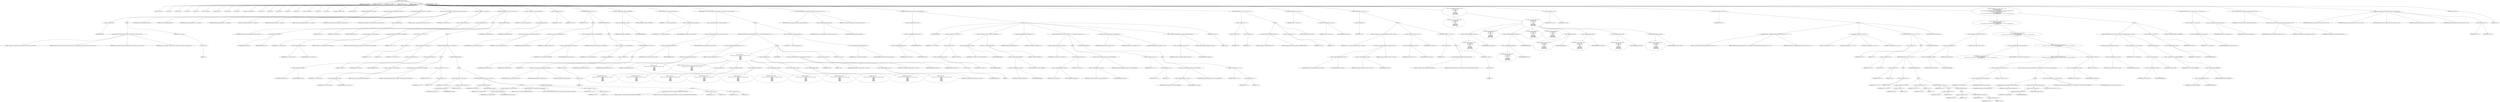 digraph hostapd_notif_assoc {  
"1000121" [label = "(METHOD,hostapd_notif_assoc)" ]
"1000122" [label = "(PARAM,hostapd_data *hapd)" ]
"1000123" [label = "(PARAM,const u8 *addr)" ]
"1000124" [label = "(PARAM,const u8 *req_ies)" ]
"1000125" [label = "(PARAM,size_t req_ies_len)" ]
"1000126" [label = "(PARAM,int reassoc)" ]
"1000127" [label = "(BLOCK,,)" ]
"1000128" [label = "(LOCAL,v10: const u8 *)" ]
"1000129" [label = "(LOCAL,v11: int)" ]
"1000130" [label = "(LOCAL,v12: size_t)" ]
"1000131" [label = "(LOCAL,v13: int)" ]
"1000132" [label = "(LOCAL,v14: int)" ]
"1000133" [label = "(LOCAL,v15: sta_info *)" ]
"1000134" [label = "(LOCAL,v16: sta_info *)" ]
"1000135" [label = "(LOCAL,v17: size_t)" ]
"1000136" [label = "(LOCAL,v18: int)" ]
"1000137" [label = "(LOCAL,v19: wpa_state_machine *)" ]
"1000138" [label = "(LOCAL,v20: int)" ]
"1000139" [label = "(LOCAL,v21: int)" ]
"1000140" [label = "(LOCAL,v22: bool)" ]
"1000141" [label = "(LOCAL,v23: int)" ]
"1000142" [label = "(LOCAL,v24: u8 *)" ]
"1000143" [label = "(LOCAL,v26: unsigned int)" ]
"1000144" [label = "(LOCAL,v27: int)" ]
"1000145" [label = "(LOCAL,v28: int)" ]
"1000146" [label = "(LOCAL,elems: ieee802_11_elems)" ]
"1000147" [label = "(LOCAL,buf: u8 [ 1064 ])" ]
"1000148" [label = "(CONTROL_STRUCTURE,if ( !addr ),if ( !addr ))" ]
"1000149" [label = "(<operator>.logicalNot,!addr)" ]
"1000150" [label = "(IDENTIFIER,addr,!addr)" ]
"1000151" [label = "(BLOCK,,)" ]
"1000152" [label = "(wpa_printf,wpa_printf(2, \"hostapd_notif_assoc: Skip event with no address\", req_ies, req_ies_len))" ]
"1000153" [label = "(LITERAL,2,wpa_printf(2, \"hostapd_notif_assoc: Skip event with no address\", req_ies, req_ies_len))" ]
"1000154" [label = "(LITERAL,\"hostapd_notif_assoc: Skip event with no address\",wpa_printf(2, \"hostapd_notif_assoc: Skip event with no address\", req_ies, req_ies_len))" ]
"1000155" [label = "(IDENTIFIER,req_ies,wpa_printf(2, \"hostapd_notif_assoc: Skip event with no address\", req_ies, req_ies_len))" ]
"1000156" [label = "(IDENTIFIER,req_ies_len,wpa_printf(2, \"hostapd_notif_assoc: Skip event with no address\", req_ies, req_ies_len))" ]
"1000157" [label = "(RETURN,return -1;,return -1;)" ]
"1000158" [label = "(<operator>.minus,-1)" ]
"1000159" [label = "(LITERAL,1,-1)" ]
"1000160" [label = "(random_add_randomness,random_add_randomness(addr, 6u))" ]
"1000161" [label = "(IDENTIFIER,addr,random_add_randomness(addr, 6u))" ]
"1000162" [label = "(LITERAL,6u,random_add_randomness(addr, 6u))" ]
"1000163" [label = "(hostapd_logger,hostapd_logger(hapd, addr, 1u, 2, \"associated\"))" ]
"1000164" [label = "(IDENTIFIER,hapd,hostapd_logger(hapd, addr, 1u, 2, \"associated\"))" ]
"1000165" [label = "(IDENTIFIER,addr,hostapd_logger(hapd, addr, 1u, 2, \"associated\"))" ]
"1000166" [label = "(LITERAL,1u,hostapd_logger(hapd, addr, 1u, 2, \"associated\"))" ]
"1000167" [label = "(LITERAL,2,hostapd_logger(hapd, addr, 1u, 2, \"associated\"))" ]
"1000168" [label = "(LITERAL,\"associated\",hostapd_logger(hapd, addr, 1u, 2, \"associated\"))" ]
"1000169" [label = "(ieee802_11_parse_elems,ieee802_11_parse_elems(req_ies, req_ies_len, &elems, 0))" ]
"1000170" [label = "(IDENTIFIER,req_ies,ieee802_11_parse_elems(req_ies, req_ies_len, &elems, 0))" ]
"1000171" [label = "(IDENTIFIER,req_ies_len,ieee802_11_parse_elems(req_ies, req_ies_len, &elems, 0))" ]
"1000172" [label = "(<operator>.addressOf,&elems)" ]
"1000173" [label = "(IDENTIFIER,elems,ieee802_11_parse_elems(req_ies, req_ies_len, &elems, 0))" ]
"1000174" [label = "(LITERAL,0,ieee802_11_parse_elems(req_ies, req_ies_len, &elems, 0))" ]
"1000175" [label = "(<operator>.assignment,v10 = elems.wps_ie - 2)" ]
"1000176" [label = "(IDENTIFIER,v10,v10 = elems.wps_ie - 2)" ]
"1000177" [label = "(<operator>.subtraction,elems.wps_ie - 2)" ]
"1000178" [label = "(<operator>.fieldAccess,elems.wps_ie)" ]
"1000179" [label = "(IDENTIFIER,elems,elems.wps_ie - 2)" ]
"1000180" [label = "(FIELD_IDENTIFIER,wps_ie,wps_ie)" ]
"1000181" [label = "(LITERAL,2,elems.wps_ie - 2)" ]
"1000182" [label = "(CONTROL_STRUCTURE,if ( elems.wps_ie ),if ( elems.wps_ie ))" ]
"1000183" [label = "(<operator>.fieldAccess,elems.wps_ie)" ]
"1000184" [label = "(IDENTIFIER,elems,if ( elems.wps_ie ))" ]
"1000185" [label = "(FIELD_IDENTIFIER,wps_ie,wps_ie)" ]
"1000186" [label = "(BLOCK,,)" ]
"1000187" [label = "(<operator>.assignment,v11 = elems.wps_ie_len)" ]
"1000188" [label = "(IDENTIFIER,v11,v11 = elems.wps_ie_len)" ]
"1000189" [label = "(<operator>.fieldAccess,elems.wps_ie_len)" ]
"1000190" [label = "(IDENTIFIER,elems,v11 = elems.wps_ie_len)" ]
"1000191" [label = "(FIELD_IDENTIFIER,wps_ie_len,wps_ie_len)" ]
"1000192" [label = "(wpa_printf,wpa_printf(2, \"STA included WPS IE in (Re)AssocReq\"))" ]
"1000193" [label = "(LITERAL,2,wpa_printf(2, \"STA included WPS IE in (Re)AssocReq\"))" ]
"1000194" [label = "(LITERAL,\"STA included WPS IE in (Re)AssocReq\",wpa_printf(2, \"STA included WPS IE in (Re)AssocReq\"))" ]
"1000195" [label = "(<operator>.assignment,v12 = v11 + 2)" ]
"1000196" [label = "(IDENTIFIER,v12,v12 = v11 + 2)" ]
"1000197" [label = "(<operator>.addition,v11 + 2)" ]
"1000198" [label = "(IDENTIFIER,v11,v11 + 2)" ]
"1000199" [label = "(LITERAL,2,v11 + 2)" ]
"1000200" [label = "(CONTROL_STRUCTURE,else,else)" ]
"1000201" [label = "(BLOCK,,)" ]
"1000202" [label = "(<operator>.assignment,v10 = elems.rsn_ie - 2)" ]
"1000203" [label = "(IDENTIFIER,v10,v10 = elems.rsn_ie - 2)" ]
"1000204" [label = "(<operator>.subtraction,elems.rsn_ie - 2)" ]
"1000205" [label = "(<operator>.fieldAccess,elems.rsn_ie)" ]
"1000206" [label = "(IDENTIFIER,elems,elems.rsn_ie - 2)" ]
"1000207" [label = "(FIELD_IDENTIFIER,rsn_ie,rsn_ie)" ]
"1000208" [label = "(LITERAL,2,elems.rsn_ie - 2)" ]
"1000209" [label = "(CONTROL_STRUCTURE,if ( elems.rsn_ie ),if ( elems.rsn_ie ))" ]
"1000210" [label = "(<operator>.fieldAccess,elems.rsn_ie)" ]
"1000211" [label = "(IDENTIFIER,elems,if ( elems.rsn_ie ))" ]
"1000212" [label = "(FIELD_IDENTIFIER,rsn_ie,rsn_ie)" ]
"1000213" [label = "(BLOCK,,)" ]
"1000214" [label = "(<operator>.assignment,v13 = elems.rsn_ie_len)" ]
"1000215" [label = "(IDENTIFIER,v13,v13 = elems.rsn_ie_len)" ]
"1000216" [label = "(<operator>.fieldAccess,elems.rsn_ie_len)" ]
"1000217" [label = "(IDENTIFIER,elems,v13 = elems.rsn_ie_len)" ]
"1000218" [label = "(FIELD_IDENTIFIER,rsn_ie_len,rsn_ie_len)" ]
"1000219" [label = "(wpa_printf,wpa_printf(2, \"STA included RSN IE in (Re)AssocReq\"))" ]
"1000220" [label = "(LITERAL,2,wpa_printf(2, \"STA included RSN IE in (Re)AssocReq\"))" ]
"1000221" [label = "(LITERAL,\"STA included RSN IE in (Re)AssocReq\",wpa_printf(2, \"STA included RSN IE in (Re)AssocReq\"))" ]
"1000222" [label = "(<operator>.assignment,v12 = v13 + 2)" ]
"1000223" [label = "(IDENTIFIER,v12,v12 = v13 + 2)" ]
"1000224" [label = "(<operator>.addition,v13 + 2)" ]
"1000225" [label = "(IDENTIFIER,v13,v13 + 2)" ]
"1000226" [label = "(LITERAL,2,v13 + 2)" ]
"1000227" [label = "(CONTROL_STRUCTURE,else,else)" ]
"1000228" [label = "(BLOCK,,)" ]
"1000229" [label = "(<operator>.assignment,v10 = elems.wpa_ie - 2)" ]
"1000230" [label = "(IDENTIFIER,v10,v10 = elems.wpa_ie - 2)" ]
"1000231" [label = "(<operator>.subtraction,elems.wpa_ie - 2)" ]
"1000232" [label = "(<operator>.fieldAccess,elems.wpa_ie)" ]
"1000233" [label = "(IDENTIFIER,elems,elems.wpa_ie - 2)" ]
"1000234" [label = "(FIELD_IDENTIFIER,wpa_ie,wpa_ie)" ]
"1000235" [label = "(LITERAL,2,elems.wpa_ie - 2)" ]
"1000236" [label = "(CONTROL_STRUCTURE,if ( elems.wpa_ie ),if ( elems.wpa_ie ))" ]
"1000237" [label = "(<operator>.fieldAccess,elems.wpa_ie)" ]
"1000238" [label = "(IDENTIFIER,elems,if ( elems.wpa_ie ))" ]
"1000239" [label = "(FIELD_IDENTIFIER,wpa_ie,wpa_ie)" ]
"1000240" [label = "(BLOCK,,)" ]
"1000241" [label = "(<operator>.assignment,v14 = elems.wpa_ie_len)" ]
"1000242" [label = "(IDENTIFIER,v14,v14 = elems.wpa_ie_len)" ]
"1000243" [label = "(<operator>.fieldAccess,elems.wpa_ie_len)" ]
"1000244" [label = "(IDENTIFIER,elems,v14 = elems.wpa_ie_len)" ]
"1000245" [label = "(FIELD_IDENTIFIER,wpa_ie_len,wpa_ie_len)" ]
"1000246" [label = "(wpa_printf,wpa_printf(2, \"STA included WPA IE in (Re)AssocReq\"))" ]
"1000247" [label = "(LITERAL,2,wpa_printf(2, \"STA included WPA IE in (Re)AssocReq\"))" ]
"1000248" [label = "(LITERAL,\"STA included WPA IE in (Re)AssocReq\",wpa_printf(2, \"STA included WPA IE in (Re)AssocReq\"))" ]
"1000249" [label = "(<operator>.assignment,v12 = v14 + 2)" ]
"1000250" [label = "(IDENTIFIER,v12,v12 = v14 + 2)" ]
"1000251" [label = "(<operator>.addition,v14 + 2)" ]
"1000252" [label = "(IDENTIFIER,v14,v14 + 2)" ]
"1000253" [label = "(LITERAL,2,v14 + 2)" ]
"1000254" [label = "(CONTROL_STRUCTURE,else,else)" ]
"1000255" [label = "(BLOCK,,)" ]
"1000256" [label = "(wpa_printf,wpa_printf(2, \"STA did not include WPS/RSN/WPA IE in (Re)AssocReq\"))" ]
"1000257" [label = "(LITERAL,2,wpa_printf(2, \"STA did not include WPS/RSN/WPA IE in (Re)AssocReq\"))" ]
"1000258" [label = "(LITERAL,\"STA did not include WPS/RSN/WPA IE in (Re)AssocReq\",wpa_printf(2, \"STA did not include WPS/RSN/WPA IE in (Re)AssocReq\"))" ]
"1000259" [label = "(<operator>.assignment,v12 = 0)" ]
"1000260" [label = "(IDENTIFIER,v12,v12 = 0)" ]
"1000261" [label = "(LITERAL,0,v12 = 0)" ]
"1000262" [label = "(<operator>.assignment,v10 = 0)" ]
"1000263" [label = "(IDENTIFIER,v10,v10 = 0)" ]
"1000264" [label = "(LITERAL,0,v10 = 0)" ]
"1000265" [label = "(<operator>.assignment,v15 = ap_get_sta(hapd, addr))" ]
"1000266" [label = "(IDENTIFIER,v15,v15 = ap_get_sta(hapd, addr))" ]
"1000267" [label = "(ap_get_sta,ap_get_sta(hapd, addr))" ]
"1000268" [label = "(IDENTIFIER,hapd,ap_get_sta(hapd, addr))" ]
"1000269" [label = "(IDENTIFIER,addr,ap_get_sta(hapd, addr))" ]
"1000270" [label = "(<operator>.assignment,v16 = v15)" ]
"1000271" [label = "(IDENTIFIER,v16,v16 = v15)" ]
"1000272" [label = "(IDENTIFIER,v15,v16 = v15)" ]
"1000273" [label = "(CONTROL_STRUCTURE,if ( v15 ),if ( v15 ))" ]
"1000274" [label = "(IDENTIFIER,v15,if ( v15 ))" ]
"1000275" [label = "(BLOCK,,)" ]
"1000276" [label = "(ap_sta_no_session_timeout,ap_sta_no_session_timeout(hapd, v15))" ]
"1000277" [label = "(IDENTIFIER,hapd,ap_sta_no_session_timeout(hapd, v15))" ]
"1000278" [label = "(IDENTIFIER,v15,ap_sta_no_session_timeout(hapd, v15))" ]
"1000279" [label = "(accounting_sta_stop,accounting_sta_stop(hapd, v16))" ]
"1000280" [label = "(IDENTIFIER,hapd,accounting_sta_stop(hapd, v16))" ]
"1000281" [label = "(IDENTIFIER,v16,accounting_sta_stop(hapd, v16))" ]
"1000282" [label = "(<operator>.assignment,v16->timeout_next = STA_NULLFUNC)" ]
"1000283" [label = "(<operator>.indirectFieldAccess,v16->timeout_next)" ]
"1000284" [label = "(IDENTIFIER,v16,v16->timeout_next = STA_NULLFUNC)" ]
"1000285" [label = "(FIELD_IDENTIFIER,timeout_next,timeout_next)" ]
"1000286" [label = "(IDENTIFIER,STA_NULLFUNC,v16->timeout_next = STA_NULLFUNC)" ]
"1000287" [label = "(CONTROL_STRUCTURE,else,else)" ]
"1000288" [label = "(BLOCK,,)" ]
"1000289" [label = "(<operator>.assignment,v16 = ap_sta_add(hapd, addr))" ]
"1000290" [label = "(IDENTIFIER,v16,v16 = ap_sta_add(hapd, addr))" ]
"1000291" [label = "(ap_sta_add,ap_sta_add(hapd, addr))" ]
"1000292" [label = "(IDENTIFIER,hapd,ap_sta_add(hapd, addr))" ]
"1000293" [label = "(IDENTIFIER,addr,ap_sta_add(hapd, addr))" ]
"1000294" [label = "(CONTROL_STRUCTURE,if ( !v16 ),if ( !v16 ))" ]
"1000295" [label = "(<operator>.logicalNot,!v16)" ]
"1000296" [label = "(IDENTIFIER,v16,!v16)" ]
"1000297" [label = "(BLOCK,,)" ]
"1000298" [label = "(hostapd_drv_sta_disassoc,hostapd_drv_sta_disassoc(hapd, addr, 5))" ]
"1000299" [label = "(IDENTIFIER,hapd,hostapd_drv_sta_disassoc(hapd, addr, 5))" ]
"1000300" [label = "(IDENTIFIER,addr,hostapd_drv_sta_disassoc(hapd, addr, 5))" ]
"1000301" [label = "(LITERAL,5,hostapd_drv_sta_disassoc(hapd, addr, 5))" ]
"1000302" [label = "(RETURN,return -1;,return -1;)" ]
"1000303" [label = "(<operator>.minus,-1)" ]
"1000304" [label = "(LITERAL,1,-1)" ]
"1000305" [label = "(<operators>.assignmentAnd,v16->flags &= 0xFFFECFFF)" ]
"1000306" [label = "(<operator>.indirectFieldAccess,v16->flags)" ]
"1000307" [label = "(IDENTIFIER,v16,v16->flags &= 0xFFFECFFF)" ]
"1000308" [label = "(FIELD_IDENTIFIER,flags,flags)" ]
"1000309" [label = "(LITERAL,0xFFFECFFF,v16->flags &= 0xFFFECFFF)" ]
"1000310" [label = "(<operator>.assignment,v17 = elems.supp_op_classes_len)" ]
"1000311" [label = "(IDENTIFIER,v17,v17 = elems.supp_op_classes_len)" ]
"1000312" [label = "(<operator>.fieldAccess,elems.supp_op_classes_len)" ]
"1000313" [label = "(IDENTIFIER,elems,v17 = elems.supp_op_classes_len)" ]
"1000314" [label = "(FIELD_IDENTIFIER,supp_op_classes_len,supp_op_classes_len)" ]
"1000315" [label = "(CONTROL_STRUCTURE,if ( !hapd->iface->drv_max_acl_mac_addrs ),if ( !hapd->iface->drv_max_acl_mac_addrs ))" ]
"1000316" [label = "(<operator>.logicalNot,!hapd->iface->drv_max_acl_mac_addrs)" ]
"1000317" [label = "(<operator>.indirectFieldAccess,hapd->iface->drv_max_acl_mac_addrs)" ]
"1000318" [label = "(<operator>.indirectFieldAccess,hapd->iface)" ]
"1000319" [label = "(IDENTIFIER,hapd,!hapd->iface->drv_max_acl_mac_addrs)" ]
"1000320" [label = "(FIELD_IDENTIFIER,iface,iface)" ]
"1000321" [label = "(FIELD_IDENTIFIER,drv_max_acl_mac_addrs,drv_max_acl_mac_addrs)" ]
"1000322" [label = "(BLOCK,,)" ]
"1000323" [label = "(CONTROL_STRUCTURE,if ( hostapd_check_acl(hapd, addr, 0) != 1 ),if ( hostapd_check_acl(hapd, addr, 0) != 1 ))" ]
"1000324" [label = "(<operator>.notEquals,hostapd_check_acl(hapd, addr, 0) != 1)" ]
"1000325" [label = "(hostapd_check_acl,hostapd_check_acl(hapd, addr, 0))" ]
"1000326" [label = "(IDENTIFIER,hapd,hostapd_check_acl(hapd, addr, 0))" ]
"1000327" [label = "(IDENTIFIER,addr,hostapd_check_acl(hapd, addr, 0))" ]
"1000328" [label = "(LITERAL,0,hostapd_check_acl(hapd, addr, 0))" ]
"1000329" [label = "(LITERAL,1,hostapd_check_acl(hapd, addr, 0) != 1)" ]
"1000330" [label = "(BLOCK,,)" ]
"1000331" [label = "(wpa_printf,wpa_printf(\n        3,\n        \"STA %02x:%02x:%02x:%02x:%02x:%02x not allowed to connect\",\n        *addr,\n        addr[1],\n        addr[2],\n        addr[3],\n        addr[4],\n        addr[5]))" ]
"1000332" [label = "(LITERAL,3,wpa_printf(\n        3,\n        \"STA %02x:%02x:%02x:%02x:%02x:%02x not allowed to connect\",\n        *addr,\n        addr[1],\n        addr[2],\n        addr[3],\n        addr[4],\n        addr[5]))" ]
"1000333" [label = "(LITERAL,\"STA %02x:%02x:%02x:%02x:%02x:%02x not allowed to connect\",wpa_printf(\n        3,\n        \"STA %02x:%02x:%02x:%02x:%02x:%02x not allowed to connect\",\n        *addr,\n        addr[1],\n        addr[2],\n        addr[3],\n        addr[4],\n        addr[5]))" ]
"1000334" [label = "(<operator>.indirection,*addr)" ]
"1000335" [label = "(IDENTIFIER,addr,wpa_printf(\n        3,\n        \"STA %02x:%02x:%02x:%02x:%02x:%02x not allowed to connect\",\n        *addr,\n        addr[1],\n        addr[2],\n        addr[3],\n        addr[4],\n        addr[5]))" ]
"1000336" [label = "(<operator>.indirectIndexAccess,addr[1])" ]
"1000337" [label = "(IDENTIFIER,addr,wpa_printf(\n        3,\n        \"STA %02x:%02x:%02x:%02x:%02x:%02x not allowed to connect\",\n        *addr,\n        addr[1],\n        addr[2],\n        addr[3],\n        addr[4],\n        addr[5]))" ]
"1000338" [label = "(LITERAL,1,wpa_printf(\n        3,\n        \"STA %02x:%02x:%02x:%02x:%02x:%02x not allowed to connect\",\n        *addr,\n        addr[1],\n        addr[2],\n        addr[3],\n        addr[4],\n        addr[5]))" ]
"1000339" [label = "(<operator>.indirectIndexAccess,addr[2])" ]
"1000340" [label = "(IDENTIFIER,addr,wpa_printf(\n        3,\n        \"STA %02x:%02x:%02x:%02x:%02x:%02x not allowed to connect\",\n        *addr,\n        addr[1],\n        addr[2],\n        addr[3],\n        addr[4],\n        addr[5]))" ]
"1000341" [label = "(LITERAL,2,wpa_printf(\n        3,\n        \"STA %02x:%02x:%02x:%02x:%02x:%02x not allowed to connect\",\n        *addr,\n        addr[1],\n        addr[2],\n        addr[3],\n        addr[4],\n        addr[5]))" ]
"1000342" [label = "(<operator>.indirectIndexAccess,addr[3])" ]
"1000343" [label = "(IDENTIFIER,addr,wpa_printf(\n        3,\n        \"STA %02x:%02x:%02x:%02x:%02x:%02x not allowed to connect\",\n        *addr,\n        addr[1],\n        addr[2],\n        addr[3],\n        addr[4],\n        addr[5]))" ]
"1000344" [label = "(LITERAL,3,wpa_printf(\n        3,\n        \"STA %02x:%02x:%02x:%02x:%02x:%02x not allowed to connect\",\n        *addr,\n        addr[1],\n        addr[2],\n        addr[3],\n        addr[4],\n        addr[5]))" ]
"1000345" [label = "(<operator>.indirectIndexAccess,addr[4])" ]
"1000346" [label = "(IDENTIFIER,addr,wpa_printf(\n        3,\n        \"STA %02x:%02x:%02x:%02x:%02x:%02x not allowed to connect\",\n        *addr,\n        addr[1],\n        addr[2],\n        addr[3],\n        addr[4],\n        addr[5]))" ]
"1000347" [label = "(LITERAL,4,wpa_printf(\n        3,\n        \"STA %02x:%02x:%02x:%02x:%02x:%02x not allowed to connect\",\n        *addr,\n        addr[1],\n        addr[2],\n        addr[3],\n        addr[4],\n        addr[5]))" ]
"1000348" [label = "(<operator>.indirectIndexAccess,addr[5])" ]
"1000349" [label = "(IDENTIFIER,addr,wpa_printf(\n        3,\n        \"STA %02x:%02x:%02x:%02x:%02x:%02x not allowed to connect\",\n        *addr,\n        addr[1],\n        addr[2],\n        addr[3],\n        addr[4],\n        addr[5]))" ]
"1000350" [label = "(LITERAL,5,wpa_printf(\n        3,\n        \"STA %02x:%02x:%02x:%02x:%02x:%02x not allowed to connect\",\n        *addr,\n        addr[1],\n        addr[2],\n        addr[3],\n        addr[4],\n        addr[5]))" ]
"1000351" [label = "(<operator>.assignment,v18 = 1)" ]
"1000352" [label = "(IDENTIFIER,v18,v18 = 1)" ]
"1000353" [label = "(LITERAL,1,v18 = 1)" ]
"1000354" [label = "(JUMP_TARGET,fail)" ]
"1000355" [label = "(hostapd_drv_sta_disassoc,hostapd_drv_sta_disassoc(hapd, v16->addr, v18))" ]
"1000356" [label = "(IDENTIFIER,hapd,hostapd_drv_sta_disassoc(hapd, v16->addr, v18))" ]
"1000357" [label = "(<operator>.indirectFieldAccess,v16->addr)" ]
"1000358" [label = "(IDENTIFIER,v16,hostapd_drv_sta_disassoc(hapd, v16->addr, v18))" ]
"1000359" [label = "(FIELD_IDENTIFIER,addr,addr)" ]
"1000360" [label = "(IDENTIFIER,v18,hostapd_drv_sta_disassoc(hapd, v16->addr, v18))" ]
"1000361" [label = "(ap_free_sta,ap_free_sta(hapd, v16))" ]
"1000362" [label = "(IDENTIFIER,hapd,ap_free_sta(hapd, v16))" ]
"1000363" [label = "(IDENTIFIER,v16,ap_free_sta(hapd, v16))" ]
"1000364" [label = "(RETURN,return -1;,return -1;)" ]
"1000365" [label = "(<operator>.minus,-1)" ]
"1000366" [label = "(LITERAL,1,-1)" ]
"1000367" [label = "(<operator>.assignment,v17 = elems.supp_op_classes_len)" ]
"1000368" [label = "(IDENTIFIER,v17,v17 = elems.supp_op_classes_len)" ]
"1000369" [label = "(<operator>.fieldAccess,elems.supp_op_classes_len)" ]
"1000370" [label = "(IDENTIFIER,elems,v17 = elems.supp_op_classes_len)" ]
"1000371" [label = "(FIELD_IDENTIFIER,supp_op_classes_len,supp_op_classes_len)" ]
"1000372" [label = "(ap_copy_sta_supp_op_classes,ap_copy_sta_supp_op_classes(v16, elems.supp_op_classes, v17))" ]
"1000373" [label = "(IDENTIFIER,v16,ap_copy_sta_supp_op_classes(v16, elems.supp_op_classes, v17))" ]
"1000374" [label = "(<operator>.fieldAccess,elems.supp_op_classes)" ]
"1000375" [label = "(IDENTIFIER,elems,ap_copy_sta_supp_op_classes(v16, elems.supp_op_classes, v17))" ]
"1000376" [label = "(FIELD_IDENTIFIER,supp_op_classes,supp_op_classes)" ]
"1000377" [label = "(IDENTIFIER,v17,ap_copy_sta_supp_op_classes(v16, elems.supp_op_classes, v17))" ]
"1000378" [label = "(CONTROL_STRUCTURE,if ( !hapd->conf->wpa ),if ( !hapd->conf->wpa ))" ]
"1000379" [label = "(<operator>.logicalNot,!hapd->conf->wpa)" ]
"1000380" [label = "(<operator>.indirectFieldAccess,hapd->conf->wpa)" ]
"1000381" [label = "(<operator>.indirectFieldAccess,hapd->conf)" ]
"1000382" [label = "(IDENTIFIER,hapd,!hapd->conf->wpa)" ]
"1000383" [label = "(FIELD_IDENTIFIER,conf,conf)" ]
"1000384" [label = "(FIELD_IDENTIFIER,wpa,wpa)" ]
"1000385" [label = "(BLOCK,,)" ]
"1000386" [label = "(JUMP_TARGET,LABEL_45)" ]
"1000387" [label = "(<operator>.assignment,v27 = v16->flags & 2)" ]
"1000388" [label = "(IDENTIFIER,v27,v27 = v16->flags & 2)" ]
"1000389" [label = "(<operator>.and,v16->flags & 2)" ]
"1000390" [label = "(<operator>.indirectFieldAccess,v16->flags)" ]
"1000391" [label = "(IDENTIFIER,v16,v16->flags & 2)" ]
"1000392" [label = "(FIELD_IDENTIFIER,flags,flags)" ]
"1000393" [label = "(LITERAL,2,v16->flags & 2)" ]
"1000394" [label = "(<operator>.assignment,v16->flags = v16->flags & 0xFFF7FFFF | 3)" ]
"1000395" [label = "(<operator>.indirectFieldAccess,v16->flags)" ]
"1000396" [label = "(IDENTIFIER,v16,v16->flags = v16->flags & 0xFFF7FFFF | 3)" ]
"1000397" [label = "(FIELD_IDENTIFIER,flags,flags)" ]
"1000398" [label = "(<operator>.or,v16->flags & 0xFFF7FFFF | 3)" ]
"1000399" [label = "(<operator>.and,v16->flags & 0xFFF7FFFF)" ]
"1000400" [label = "(<operator>.indirectFieldAccess,v16->flags)" ]
"1000401" [label = "(IDENTIFIER,v16,v16->flags & 0xFFF7FFFF)" ]
"1000402" [label = "(FIELD_IDENTIFIER,flags,flags)" ]
"1000403" [label = "(LITERAL,0xFFF7FFFF,v16->flags & 0xFFF7FFFF)" ]
"1000404" [label = "(LITERAL,3,v16->flags & 0xFFF7FFFF | 3)" ]
"1000405" [label = "(hostapd_set_sta_flags,hostapd_set_sta_flags(hapd, v16))" ]
"1000406" [label = "(IDENTIFIER,hapd,hostapd_set_sta_flags(hapd, v16))" ]
"1000407" [label = "(IDENTIFIER,v16,hostapd_set_sta_flags(hapd, v16))" ]
"1000408" [label = "(CONTROL_STRUCTURE,if ( reassoc && v16->auth_alg == 2 ),if ( reassoc && v16->auth_alg == 2 ))" ]
"1000409" [label = "(<operator>.logicalAnd,reassoc && v16->auth_alg == 2)" ]
"1000410" [label = "(IDENTIFIER,reassoc,reassoc && v16->auth_alg == 2)" ]
"1000411" [label = "(<operator>.equals,v16->auth_alg == 2)" ]
"1000412" [label = "(<operator>.indirectFieldAccess,v16->auth_alg)" ]
"1000413" [label = "(IDENTIFIER,v16,v16->auth_alg == 2)" ]
"1000414" [label = "(FIELD_IDENTIFIER,auth_alg,auth_alg)" ]
"1000415" [label = "(LITERAL,2,v16->auth_alg == 2)" ]
"1000416" [label = "(BLOCK,,)" ]
"1000417" [label = "(wpa_auth_sm_event,wpa_auth_sm_event(v16->wpa_sm, WPA_ASSOC_FT))" ]
"1000418" [label = "(<operator>.indirectFieldAccess,v16->wpa_sm)" ]
"1000419" [label = "(IDENTIFIER,v16,wpa_auth_sm_event(v16->wpa_sm, WPA_ASSOC_FT))" ]
"1000420" [label = "(FIELD_IDENTIFIER,wpa_sm,wpa_sm)" ]
"1000421" [label = "(IDENTIFIER,WPA_ASSOC_FT,wpa_auth_sm_event(v16->wpa_sm, WPA_ASSOC_FT))" ]
"1000422" [label = "(<operator>.assignment,v28 = v27 != 0)" ]
"1000423" [label = "(IDENTIFIER,v28,v28 = v27 != 0)" ]
"1000424" [label = "(<operator>.notEquals,v27 != 0)" ]
"1000425" [label = "(IDENTIFIER,v27,v27 != 0)" ]
"1000426" [label = "(LITERAL,0,v27 != 0)" ]
"1000427" [label = "(CONTROL_STRUCTURE,else,else)" ]
"1000428" [label = "(BLOCK,,)" ]
"1000429" [label = "(wpa_auth_sm_event,wpa_auth_sm_event(v16->wpa_sm, WPA_ASSOC))" ]
"1000430" [label = "(<operator>.indirectFieldAccess,v16->wpa_sm)" ]
"1000431" [label = "(IDENTIFIER,v16,wpa_auth_sm_event(v16->wpa_sm, WPA_ASSOC))" ]
"1000432" [label = "(FIELD_IDENTIFIER,wpa_sm,wpa_sm)" ]
"1000433" [label = "(IDENTIFIER,WPA_ASSOC,wpa_auth_sm_event(v16->wpa_sm, WPA_ASSOC))" ]
"1000434" [label = "(<operator>.assignment,v28 = v27 != 0)" ]
"1000435" [label = "(IDENTIFIER,v28,v28 = v27 != 0)" ]
"1000436" [label = "(<operator>.notEquals,v27 != 0)" ]
"1000437" [label = "(IDENTIFIER,v27,v27 != 0)" ]
"1000438" [label = "(LITERAL,0,v27 != 0)" ]
"1000439" [label = "(hostapd_new_assoc_sta,hostapd_new_assoc_sta(hapd, v16, v28))" ]
"1000440" [label = "(IDENTIFIER,hapd,hostapd_new_assoc_sta(hapd, v16, v28))" ]
"1000441" [label = "(IDENTIFIER,v16,hostapd_new_assoc_sta(hapd, v16, v28))" ]
"1000442" [label = "(IDENTIFIER,v28,hostapd_new_assoc_sta(hapd, v16, v28))" ]
"1000443" [label = "(ieee802_1x_notify_port_enabled,ieee802_1x_notify_port_enabled(v16->eapol_sm, 1))" ]
"1000444" [label = "(<operator>.indirectFieldAccess,v16->eapol_sm)" ]
"1000445" [label = "(IDENTIFIER,v16,ieee802_1x_notify_port_enabled(v16->eapol_sm, 1))" ]
"1000446" [label = "(FIELD_IDENTIFIER,eapol_sm,eapol_sm)" ]
"1000447" [label = "(LITERAL,1,ieee802_1x_notify_port_enabled(v16->eapol_sm, 1))" ]
"1000448" [label = "(RETURN,return 0;,return 0;)" ]
"1000449" [label = "(LITERAL,0,return 0;)" ]
"1000450" [label = "(CONTROL_STRUCTURE,if ( !v10 || !v12 ),if ( !v10 || !v12 ))" ]
"1000451" [label = "(<operator>.logicalOr,!v10 || !v12)" ]
"1000452" [label = "(<operator>.logicalNot,!v10)" ]
"1000453" [label = "(IDENTIFIER,v10,!v10)" ]
"1000454" [label = "(<operator>.logicalNot,!v12)" ]
"1000455" [label = "(IDENTIFIER,v12,!v12)" ]
"1000456" [label = "(BLOCK,,)" ]
"1000457" [label = "(wpa_printf,wpa_printf(2, \"No WPA/RSN IE from STA\"))" ]
"1000458" [label = "(LITERAL,2,wpa_printf(2, \"No WPA/RSN IE from STA\"))" ]
"1000459" [label = "(LITERAL,\"No WPA/RSN IE from STA\",wpa_printf(2, \"No WPA/RSN IE from STA\"))" ]
"1000460" [label = "(<operator>.assignment,v18 = 13)" ]
"1000461" [label = "(IDENTIFIER,v18,v18 = 13)" ]
"1000462" [label = "(LITERAL,13,v18 = 13)" ]
"1000463" [label = "(CONTROL_STRUCTURE,goto fail;,goto fail;)" ]
"1000464" [label = "(<operator>.assignment,v19 = v16->wpa_sm)" ]
"1000465" [label = "(IDENTIFIER,v19,v19 = v16->wpa_sm)" ]
"1000466" [label = "(<operator>.indirectFieldAccess,v16->wpa_sm)" ]
"1000467" [label = "(IDENTIFIER,v16,v19 = v16->wpa_sm)" ]
"1000468" [label = "(FIELD_IDENTIFIER,wpa_sm,wpa_sm)" ]
"1000469" [label = "(CONTROL_STRUCTURE,if ( !v19 ),if ( !v19 ))" ]
"1000470" [label = "(<operator>.logicalNot,!v19)" ]
"1000471" [label = "(IDENTIFIER,v19,!v19)" ]
"1000472" [label = "(BLOCK,,)" ]
"1000473" [label = "(<operator>.assignment,v19 = wpa_auth_sta_init(hapd->wpa_auth, v16->addr, 0))" ]
"1000474" [label = "(IDENTIFIER,v19,v19 = wpa_auth_sta_init(hapd->wpa_auth, v16->addr, 0))" ]
"1000475" [label = "(wpa_auth_sta_init,wpa_auth_sta_init(hapd->wpa_auth, v16->addr, 0))" ]
"1000476" [label = "(<operator>.indirectFieldAccess,hapd->wpa_auth)" ]
"1000477" [label = "(IDENTIFIER,hapd,wpa_auth_sta_init(hapd->wpa_auth, v16->addr, 0))" ]
"1000478" [label = "(FIELD_IDENTIFIER,wpa_auth,wpa_auth)" ]
"1000479" [label = "(<operator>.indirectFieldAccess,v16->addr)" ]
"1000480" [label = "(IDENTIFIER,v16,wpa_auth_sta_init(hapd->wpa_auth, v16->addr, 0))" ]
"1000481" [label = "(FIELD_IDENTIFIER,addr,addr)" ]
"1000482" [label = "(LITERAL,0,wpa_auth_sta_init(hapd->wpa_auth, v16->addr, 0))" ]
"1000483" [label = "(<operator>.assignment,v16->wpa_sm = v19)" ]
"1000484" [label = "(<operator>.indirectFieldAccess,v16->wpa_sm)" ]
"1000485" [label = "(IDENTIFIER,v16,v16->wpa_sm = v19)" ]
"1000486" [label = "(FIELD_IDENTIFIER,wpa_sm,wpa_sm)" ]
"1000487" [label = "(IDENTIFIER,v19,v16->wpa_sm = v19)" ]
"1000488" [label = "(CONTROL_STRUCTURE,if ( !v19 ),if ( !v19 ))" ]
"1000489" [label = "(<operator>.logicalNot,!v19)" ]
"1000490" [label = "(IDENTIFIER,v19,!v19)" ]
"1000491" [label = "(BLOCK,,)" ]
"1000492" [label = "(wpa_printf,wpa_printf(5, \"Failed to initialize WPA state machine\"))" ]
"1000493" [label = "(LITERAL,5,wpa_printf(5, \"Failed to initialize WPA state machine\"))" ]
"1000494" [label = "(LITERAL,\"Failed to initialize WPA state machine\",wpa_printf(5, \"Failed to initialize WPA state machine\"))" ]
"1000495" [label = "(RETURN,return -1;,return -1;)" ]
"1000496" [label = "(<operator>.minus,-1)" ]
"1000497" [label = "(LITERAL,1,-1)" ]
"1000498" [label = "(<operator>.assignment,v20 = wpa_validate_wpa_ie(\n          hapd->wpa_auth,\n          v19,\n          hapd->iface->freq,\n          v10,\n          v12,\n          elems.mdie,\n          elems.mdie_len,\n          elems.owe_dh,\n          elems.owe_dh_len))" ]
"1000499" [label = "(IDENTIFIER,v20,v20 = wpa_validate_wpa_ie(\n          hapd->wpa_auth,\n          v19,\n          hapd->iface->freq,\n          v10,\n          v12,\n          elems.mdie,\n          elems.mdie_len,\n          elems.owe_dh,\n          elems.owe_dh_len))" ]
"1000500" [label = "(wpa_validate_wpa_ie,wpa_validate_wpa_ie(\n          hapd->wpa_auth,\n          v19,\n          hapd->iface->freq,\n          v10,\n          v12,\n          elems.mdie,\n          elems.mdie_len,\n          elems.owe_dh,\n          elems.owe_dh_len))" ]
"1000501" [label = "(<operator>.indirectFieldAccess,hapd->wpa_auth)" ]
"1000502" [label = "(IDENTIFIER,hapd,wpa_validate_wpa_ie(\n          hapd->wpa_auth,\n          v19,\n          hapd->iface->freq,\n          v10,\n          v12,\n          elems.mdie,\n          elems.mdie_len,\n          elems.owe_dh,\n          elems.owe_dh_len))" ]
"1000503" [label = "(FIELD_IDENTIFIER,wpa_auth,wpa_auth)" ]
"1000504" [label = "(IDENTIFIER,v19,wpa_validate_wpa_ie(\n          hapd->wpa_auth,\n          v19,\n          hapd->iface->freq,\n          v10,\n          v12,\n          elems.mdie,\n          elems.mdie_len,\n          elems.owe_dh,\n          elems.owe_dh_len))" ]
"1000505" [label = "(<operator>.indirectFieldAccess,hapd->iface->freq)" ]
"1000506" [label = "(<operator>.indirectFieldAccess,hapd->iface)" ]
"1000507" [label = "(IDENTIFIER,hapd,wpa_validate_wpa_ie(\n          hapd->wpa_auth,\n          v19,\n          hapd->iface->freq,\n          v10,\n          v12,\n          elems.mdie,\n          elems.mdie_len,\n          elems.owe_dh,\n          elems.owe_dh_len))" ]
"1000508" [label = "(FIELD_IDENTIFIER,iface,iface)" ]
"1000509" [label = "(FIELD_IDENTIFIER,freq,freq)" ]
"1000510" [label = "(IDENTIFIER,v10,wpa_validate_wpa_ie(\n          hapd->wpa_auth,\n          v19,\n          hapd->iface->freq,\n          v10,\n          v12,\n          elems.mdie,\n          elems.mdie_len,\n          elems.owe_dh,\n          elems.owe_dh_len))" ]
"1000511" [label = "(IDENTIFIER,v12,wpa_validate_wpa_ie(\n          hapd->wpa_auth,\n          v19,\n          hapd->iface->freq,\n          v10,\n          v12,\n          elems.mdie,\n          elems.mdie_len,\n          elems.owe_dh,\n          elems.owe_dh_len))" ]
"1000512" [label = "(<operator>.fieldAccess,elems.mdie)" ]
"1000513" [label = "(IDENTIFIER,elems,wpa_validate_wpa_ie(\n          hapd->wpa_auth,\n          v19,\n          hapd->iface->freq,\n          v10,\n          v12,\n          elems.mdie,\n          elems.mdie_len,\n          elems.owe_dh,\n          elems.owe_dh_len))" ]
"1000514" [label = "(FIELD_IDENTIFIER,mdie,mdie)" ]
"1000515" [label = "(<operator>.fieldAccess,elems.mdie_len)" ]
"1000516" [label = "(IDENTIFIER,elems,wpa_validate_wpa_ie(\n          hapd->wpa_auth,\n          v19,\n          hapd->iface->freq,\n          v10,\n          v12,\n          elems.mdie,\n          elems.mdie_len,\n          elems.owe_dh,\n          elems.owe_dh_len))" ]
"1000517" [label = "(FIELD_IDENTIFIER,mdie_len,mdie_len)" ]
"1000518" [label = "(<operator>.fieldAccess,elems.owe_dh)" ]
"1000519" [label = "(IDENTIFIER,elems,wpa_validate_wpa_ie(\n          hapd->wpa_auth,\n          v19,\n          hapd->iface->freq,\n          v10,\n          v12,\n          elems.mdie,\n          elems.mdie_len,\n          elems.owe_dh,\n          elems.owe_dh_len))" ]
"1000520" [label = "(FIELD_IDENTIFIER,owe_dh,owe_dh)" ]
"1000521" [label = "(<operator>.fieldAccess,elems.owe_dh_len)" ]
"1000522" [label = "(IDENTIFIER,elems,wpa_validate_wpa_ie(\n          hapd->wpa_auth,\n          v19,\n          hapd->iface->freq,\n          v10,\n          v12,\n          elems.mdie,\n          elems.mdie_len,\n          elems.owe_dh,\n          elems.owe_dh_len))" ]
"1000523" [label = "(FIELD_IDENTIFIER,owe_dh_len,owe_dh_len)" ]
"1000524" [label = "(<operator>.assignment,v21 = v20)" ]
"1000525" [label = "(IDENTIFIER,v21,v21 = v20)" ]
"1000526" [label = "(IDENTIFIER,v20,v21 = v20)" ]
"1000527" [label = "(CONTROL_STRUCTURE,if ( v20 ),if ( v20 ))" ]
"1000528" [label = "(IDENTIFIER,v20,if ( v20 ))" ]
"1000529" [label = "(BLOCK,,)" ]
"1000530" [label = "(wpa_printf,wpa_printf(2, \"WPA/RSN information element rejected? (res %u)\", v20))" ]
"1000531" [label = "(LITERAL,2,wpa_printf(2, \"WPA/RSN information element rejected? (res %u)\", v20))" ]
"1000532" [label = "(LITERAL,\"WPA/RSN information element rejected? (res %u)\",wpa_printf(2, \"WPA/RSN information element rejected? (res %u)\", v20))" ]
"1000533" [label = "(IDENTIFIER,v20,wpa_printf(2, \"WPA/RSN information element rejected? (res %u)\", v20))" ]
"1000534" [label = "(wpa_hexdump,wpa_hexdump(2, \"IE\", v10, v12))" ]
"1000535" [label = "(LITERAL,2,wpa_hexdump(2, \"IE\", v10, v12))" ]
"1000536" [label = "(LITERAL,\"IE\",wpa_hexdump(2, \"IE\", v10, v12))" ]
"1000537" [label = "(IDENTIFIER,v10,wpa_hexdump(2, \"IE\", v10, v12))" ]
"1000538" [label = "(IDENTIFIER,v12,wpa_hexdump(2, \"IE\", v10, v12))" ]
"1000539" [label = "(CONTROL_STRUCTURE,if ( v21 == 2 ),if ( v21 == 2 ))" ]
"1000540" [label = "(<operator>.equals,v21 == 2)" ]
"1000541" [label = "(IDENTIFIER,v21,v21 == 2)" ]
"1000542" [label = "(LITERAL,2,v21 == 2)" ]
"1000543" [label = "(BLOCK,,)" ]
"1000544" [label = "(<operator>.assignment,v18 = 18)" ]
"1000545" [label = "(IDENTIFIER,v18,v18 = 18)" ]
"1000546" [label = "(LITERAL,18,v18 = 18)" ]
"1000547" [label = "(CONTROL_STRUCTURE,else,else)" ]
"1000548" [label = "(CONTROL_STRUCTURE,if ( v21 == 3 ),if ( v21 == 3 ))" ]
"1000549" [label = "(<operator>.equals,v21 == 3)" ]
"1000550" [label = "(IDENTIFIER,v21,v21 == 3)" ]
"1000551" [label = "(LITERAL,3,v21 == 3)" ]
"1000552" [label = "(BLOCK,,)" ]
"1000553" [label = "(<operator>.assignment,v18 = 19)" ]
"1000554" [label = "(IDENTIFIER,v18,v18 = 19)" ]
"1000555" [label = "(LITERAL,19,v18 = 19)" ]
"1000556" [label = "(CONTROL_STRUCTURE,else,else)" ]
"1000557" [label = "(BLOCK,,)" ]
"1000558" [label = "(<operator>.assignment,v22 = v21 == 4)" ]
"1000559" [label = "(IDENTIFIER,v22,v22 = v21 == 4)" ]
"1000560" [label = "(<operator>.equals,v21 == 4)" ]
"1000561" [label = "(IDENTIFIER,v21,v21 == 4)" ]
"1000562" [label = "(LITERAL,4,v21 == 4)" ]
"1000563" [label = "(<operator>.assignment,v23 = v21 ^ 8)" ]
"1000564" [label = "(IDENTIFIER,v23,v23 = v21 ^ 8)" ]
"1000565" [label = "(<operator>.or,v21 ^ 8)" ]
"1000566" [label = "(IDENTIFIER,v21,v21 ^ 8)" ]
"1000567" [label = "(LITERAL,8,v21 ^ 8)" ]
"1000568" [label = "(CONTROL_STRUCTURE,if ( v22 ),if ( v22 ))" ]
"1000569" [label = "(IDENTIFIER,v22,if ( v22 ))" ]
"1000570" [label = "(BLOCK,,)" ]
"1000571" [label = "(<operator>.assignment,v18 = 20)" ]
"1000572" [label = "(IDENTIFIER,v18,v18 = 20)" ]
"1000573" [label = "(LITERAL,20,v18 = 20)" ]
"1000574" [label = "(CONTROL_STRUCTURE,else,else)" ]
"1000575" [label = "(BLOCK,,)" ]
"1000576" [label = "(<operator>.assignment,v18 = 24)" ]
"1000577" [label = "(IDENTIFIER,v18,v18 = 24)" ]
"1000578" [label = "(LITERAL,24,v18 = 24)" ]
"1000579" [label = "(CONTROL_STRUCTURE,if ( v23 ),if ( v23 ))" ]
"1000580" [label = "(IDENTIFIER,v23,if ( v23 ))" ]
"1000581" [label = "(<operator>.assignment,v18 = 13)" ]
"1000582" [label = "(IDENTIFIER,v18,v18 = 13)" ]
"1000583" [label = "(LITERAL,13,v18 = 13)" ]
"1000584" [label = "(CONTROL_STRUCTURE,goto fail;,goto fail;)" ]
"1000585" [label = "(CONTROL_STRUCTURE,if ( (v16->flags & 0x402) != 1026\n    || v16->sa_query_timed_out\n    || v16->sa_query_count > 0\n    && ((ap_check_sa_query_timeout(hapd, v16), (v16->flags & 0x402) != 1026) || v16->sa_query_timed_out)\n    || v16->auth_alg == 2 ),if ( (v16->flags & 0x402) != 1026\n    || v16->sa_query_timed_out\n    || v16->sa_query_count > 0\n    && ((ap_check_sa_query_timeout(hapd, v16), (v16->flags & 0x402) != 1026) || v16->sa_query_timed_out)\n    || v16->auth_alg == 2 ))" ]
"1000586" [label = "(<operator>.logicalOr,(v16->flags & 0x402) != 1026\n    || v16->sa_query_timed_out\n    || v16->sa_query_count > 0\n    && ((ap_check_sa_query_timeout(hapd, v16), (v16->flags & 0x402) != 1026) || v16->sa_query_timed_out)\n    || v16->auth_alg == 2)" ]
"1000587" [label = "(<operator>.notEquals,(v16->flags & 0x402) != 1026)" ]
"1000588" [label = "(<operator>.and,v16->flags & 0x402)" ]
"1000589" [label = "(<operator>.indirectFieldAccess,v16->flags)" ]
"1000590" [label = "(IDENTIFIER,v16,v16->flags & 0x402)" ]
"1000591" [label = "(FIELD_IDENTIFIER,flags,flags)" ]
"1000592" [label = "(LITERAL,0x402,v16->flags & 0x402)" ]
"1000593" [label = "(LITERAL,1026,(v16->flags & 0x402) != 1026)" ]
"1000594" [label = "(<operator>.logicalOr,v16->sa_query_timed_out\n    || v16->sa_query_count > 0\n    && ((ap_check_sa_query_timeout(hapd, v16), (v16->flags & 0x402) != 1026) || v16->sa_query_timed_out)\n    || v16->auth_alg == 2)" ]
"1000595" [label = "(<operator>.indirectFieldAccess,v16->sa_query_timed_out)" ]
"1000596" [label = "(IDENTIFIER,v16,v16->sa_query_timed_out\n    || v16->sa_query_count > 0\n    && ((ap_check_sa_query_timeout(hapd, v16), (v16->flags & 0x402) != 1026) || v16->sa_query_timed_out)\n    || v16->auth_alg == 2)" ]
"1000597" [label = "(FIELD_IDENTIFIER,sa_query_timed_out,sa_query_timed_out)" ]
"1000598" [label = "(<operator>.logicalOr,v16->sa_query_count > 0\n    && ((ap_check_sa_query_timeout(hapd, v16), (v16->flags & 0x402) != 1026) || v16->sa_query_timed_out)\n    || v16->auth_alg == 2)" ]
"1000599" [label = "(<operator>.logicalAnd,v16->sa_query_count > 0\n    && ((ap_check_sa_query_timeout(hapd, v16), (v16->flags & 0x402) != 1026) || v16->sa_query_timed_out))" ]
"1000600" [label = "(<operator>.greaterThan,v16->sa_query_count > 0)" ]
"1000601" [label = "(<operator>.indirectFieldAccess,v16->sa_query_count)" ]
"1000602" [label = "(IDENTIFIER,v16,v16->sa_query_count > 0)" ]
"1000603" [label = "(FIELD_IDENTIFIER,sa_query_count,sa_query_count)" ]
"1000604" [label = "(LITERAL,0,v16->sa_query_count > 0)" ]
"1000605" [label = "(<operator>.logicalOr,(ap_check_sa_query_timeout(hapd, v16), (v16->flags & 0x402) != 1026) || v16->sa_query_timed_out)" ]
"1000606" [label = "(BLOCK,,)" ]
"1000607" [label = "(ap_check_sa_query_timeout,ap_check_sa_query_timeout(hapd, v16))" ]
"1000608" [label = "(IDENTIFIER,hapd,ap_check_sa_query_timeout(hapd, v16))" ]
"1000609" [label = "(IDENTIFIER,v16,ap_check_sa_query_timeout(hapd, v16))" ]
"1000610" [label = "(<operator>.notEquals,(v16->flags & 0x402) != 1026)" ]
"1000611" [label = "(<operator>.and,v16->flags & 0x402)" ]
"1000612" [label = "(<operator>.indirectFieldAccess,v16->flags)" ]
"1000613" [label = "(IDENTIFIER,v16,v16->flags & 0x402)" ]
"1000614" [label = "(FIELD_IDENTIFIER,flags,flags)" ]
"1000615" [label = "(LITERAL,0x402,v16->flags & 0x402)" ]
"1000616" [label = "(LITERAL,1026,(v16->flags & 0x402) != 1026)" ]
"1000617" [label = "(<operator>.indirectFieldAccess,v16->sa_query_timed_out)" ]
"1000618" [label = "(IDENTIFIER,v16,(ap_check_sa_query_timeout(hapd, v16), (v16->flags & 0x402) != 1026) || v16->sa_query_timed_out)" ]
"1000619" [label = "(FIELD_IDENTIFIER,sa_query_timed_out,sa_query_timed_out)" ]
"1000620" [label = "(<operator>.equals,v16->auth_alg == 2)" ]
"1000621" [label = "(<operator>.indirectFieldAccess,v16->auth_alg)" ]
"1000622" [label = "(IDENTIFIER,v16,v16->auth_alg == 2)" ]
"1000623" [label = "(FIELD_IDENTIFIER,auth_alg,auth_alg)" ]
"1000624" [label = "(LITERAL,2,v16->auth_alg == 2)" ]
"1000625" [label = "(BLOCK,,)" ]
"1000626" [label = "(CONTROL_STRUCTURE,if ( wpa_auth_uses_mfp(v16->wpa_sm) ),if ( wpa_auth_uses_mfp(v16->wpa_sm) ))" ]
"1000627" [label = "(wpa_auth_uses_mfp,wpa_auth_uses_mfp(v16->wpa_sm))" ]
"1000628" [label = "(<operator>.indirectFieldAccess,v16->wpa_sm)" ]
"1000629" [label = "(IDENTIFIER,v16,wpa_auth_uses_mfp(v16->wpa_sm))" ]
"1000630" [label = "(FIELD_IDENTIFIER,wpa_sm,wpa_sm)" ]
"1000631" [label = "(<operator>.assignment,v26 = v16->flags | 0x400)" ]
"1000632" [label = "(IDENTIFIER,v26,v26 = v16->flags | 0x400)" ]
"1000633" [label = "(<operator>.or,v16->flags | 0x400)" ]
"1000634" [label = "(<operator>.indirectFieldAccess,v16->flags)" ]
"1000635" [label = "(IDENTIFIER,v16,v16->flags | 0x400)" ]
"1000636" [label = "(FIELD_IDENTIFIER,flags,flags)" ]
"1000637" [label = "(LITERAL,0x400,v16->flags | 0x400)" ]
"1000638" [label = "(CONTROL_STRUCTURE,else,else)" ]
"1000639" [label = "(<operator>.assignment,v26 = v16->flags & 0xFFFFFBFF)" ]
"1000640" [label = "(IDENTIFIER,v26,v26 = v16->flags & 0xFFFFFBFF)" ]
"1000641" [label = "(<operator>.and,v16->flags & 0xFFFFFBFF)" ]
"1000642" [label = "(<operator>.indirectFieldAccess,v16->flags)" ]
"1000643" [label = "(IDENTIFIER,v16,v16->flags & 0xFFFFFBFF)" ]
"1000644" [label = "(FIELD_IDENTIFIER,flags,flags)" ]
"1000645" [label = "(LITERAL,0xFFFFFBFF,v16->flags & 0xFFFFFBFF)" ]
"1000646" [label = "(<operator>.assignment,v16->flags = v26)" ]
"1000647" [label = "(<operator>.indirectFieldAccess,v16->flags)" ]
"1000648" [label = "(IDENTIFIER,v16,v16->flags = v26)" ]
"1000649" [label = "(FIELD_IDENTIFIER,flags,flags)" ]
"1000650" [label = "(IDENTIFIER,v26,v16->flags = v26)" ]
"1000651" [label = "(CONTROL_STRUCTURE,goto LABEL_45;,goto LABEL_45;)" ]
"1000652" [label = "(CONTROL_STRUCTURE,if ( !v16->sa_query_count ),if ( !v16->sa_query_count ))" ]
"1000653" [label = "(<operator>.logicalNot,!v16->sa_query_count)" ]
"1000654" [label = "(<operator>.indirectFieldAccess,v16->sa_query_count)" ]
"1000655" [label = "(IDENTIFIER,v16,!v16->sa_query_count)" ]
"1000656" [label = "(FIELD_IDENTIFIER,sa_query_count,sa_query_count)" ]
"1000657" [label = "(ap_sta_start_sa_query,ap_sta_start_sa_query(hapd, v16))" ]
"1000658" [label = "(IDENTIFIER,hapd,ap_sta_start_sa_query(hapd, v16))" ]
"1000659" [label = "(IDENTIFIER,v16,ap_sta_start_sa_query(hapd, v16))" ]
"1000660" [label = "(<operator>.assignment,v24 = hostapd_eid_assoc_comeback_time(hapd, v16, buf))" ]
"1000661" [label = "(IDENTIFIER,v24,v24 = hostapd_eid_assoc_comeback_time(hapd, v16, buf))" ]
"1000662" [label = "(hostapd_eid_assoc_comeback_time,hostapd_eid_assoc_comeback_time(hapd, v16, buf))" ]
"1000663" [label = "(IDENTIFIER,hapd,hostapd_eid_assoc_comeback_time(hapd, v16, buf))" ]
"1000664" [label = "(IDENTIFIER,v16,hostapd_eid_assoc_comeback_time(hapd, v16, buf))" ]
"1000665" [label = "(IDENTIFIER,buf,hostapd_eid_assoc_comeback_time(hapd, v16, buf))" ]
"1000666" [label = "(hostapd_sta_assoc,hostapd_sta_assoc(hapd, addr, reassoc, 0x1Eu, buf, v24 - buf))" ]
"1000667" [label = "(IDENTIFIER,hapd,hostapd_sta_assoc(hapd, addr, reassoc, 0x1Eu, buf, v24 - buf))" ]
"1000668" [label = "(IDENTIFIER,addr,hostapd_sta_assoc(hapd, addr, reassoc, 0x1Eu, buf, v24 - buf))" ]
"1000669" [label = "(IDENTIFIER,reassoc,hostapd_sta_assoc(hapd, addr, reassoc, 0x1Eu, buf, v24 - buf))" ]
"1000670" [label = "(LITERAL,0x1Eu,hostapd_sta_assoc(hapd, addr, reassoc, 0x1Eu, buf, v24 - buf))" ]
"1000671" [label = "(IDENTIFIER,buf,hostapd_sta_assoc(hapd, addr, reassoc, 0x1Eu, buf, v24 - buf))" ]
"1000672" [label = "(<operator>.subtraction,v24 - buf)" ]
"1000673" [label = "(IDENTIFIER,v24,v24 - buf)" ]
"1000674" [label = "(IDENTIFIER,buf,v24 - buf)" ]
"1000675" [label = "(RETURN,return 0;,return 0;)" ]
"1000676" [label = "(LITERAL,0,return 0;)" ]
"1000677" [label = "(METHOD_RETURN,int __fastcall)" ]
  "1000121" -> "1000122" 
  "1000121" -> "1000123" 
  "1000121" -> "1000124" 
  "1000121" -> "1000125" 
  "1000121" -> "1000126" 
  "1000121" -> "1000127" 
  "1000121" -> "1000677" 
  "1000127" -> "1000128" 
  "1000127" -> "1000129" 
  "1000127" -> "1000130" 
  "1000127" -> "1000131" 
  "1000127" -> "1000132" 
  "1000127" -> "1000133" 
  "1000127" -> "1000134" 
  "1000127" -> "1000135" 
  "1000127" -> "1000136" 
  "1000127" -> "1000137" 
  "1000127" -> "1000138" 
  "1000127" -> "1000139" 
  "1000127" -> "1000140" 
  "1000127" -> "1000141" 
  "1000127" -> "1000142" 
  "1000127" -> "1000143" 
  "1000127" -> "1000144" 
  "1000127" -> "1000145" 
  "1000127" -> "1000146" 
  "1000127" -> "1000147" 
  "1000127" -> "1000148" 
  "1000127" -> "1000160" 
  "1000127" -> "1000163" 
  "1000127" -> "1000169" 
  "1000127" -> "1000175" 
  "1000127" -> "1000182" 
  "1000127" -> "1000265" 
  "1000127" -> "1000270" 
  "1000127" -> "1000273" 
  "1000127" -> "1000305" 
  "1000127" -> "1000310" 
  "1000127" -> "1000315" 
  "1000127" -> "1000372" 
  "1000127" -> "1000378" 
  "1000127" -> "1000450" 
  "1000127" -> "1000464" 
  "1000127" -> "1000469" 
  "1000127" -> "1000498" 
  "1000127" -> "1000524" 
  "1000127" -> "1000527" 
  "1000127" -> "1000585" 
  "1000127" -> "1000652" 
  "1000127" -> "1000660" 
  "1000127" -> "1000666" 
  "1000127" -> "1000675" 
  "1000148" -> "1000149" 
  "1000148" -> "1000151" 
  "1000149" -> "1000150" 
  "1000151" -> "1000152" 
  "1000151" -> "1000157" 
  "1000152" -> "1000153" 
  "1000152" -> "1000154" 
  "1000152" -> "1000155" 
  "1000152" -> "1000156" 
  "1000157" -> "1000158" 
  "1000158" -> "1000159" 
  "1000160" -> "1000161" 
  "1000160" -> "1000162" 
  "1000163" -> "1000164" 
  "1000163" -> "1000165" 
  "1000163" -> "1000166" 
  "1000163" -> "1000167" 
  "1000163" -> "1000168" 
  "1000169" -> "1000170" 
  "1000169" -> "1000171" 
  "1000169" -> "1000172" 
  "1000169" -> "1000174" 
  "1000172" -> "1000173" 
  "1000175" -> "1000176" 
  "1000175" -> "1000177" 
  "1000177" -> "1000178" 
  "1000177" -> "1000181" 
  "1000178" -> "1000179" 
  "1000178" -> "1000180" 
  "1000182" -> "1000183" 
  "1000182" -> "1000186" 
  "1000182" -> "1000200" 
  "1000183" -> "1000184" 
  "1000183" -> "1000185" 
  "1000186" -> "1000187" 
  "1000186" -> "1000192" 
  "1000186" -> "1000195" 
  "1000187" -> "1000188" 
  "1000187" -> "1000189" 
  "1000189" -> "1000190" 
  "1000189" -> "1000191" 
  "1000192" -> "1000193" 
  "1000192" -> "1000194" 
  "1000195" -> "1000196" 
  "1000195" -> "1000197" 
  "1000197" -> "1000198" 
  "1000197" -> "1000199" 
  "1000200" -> "1000201" 
  "1000201" -> "1000202" 
  "1000201" -> "1000209" 
  "1000202" -> "1000203" 
  "1000202" -> "1000204" 
  "1000204" -> "1000205" 
  "1000204" -> "1000208" 
  "1000205" -> "1000206" 
  "1000205" -> "1000207" 
  "1000209" -> "1000210" 
  "1000209" -> "1000213" 
  "1000209" -> "1000227" 
  "1000210" -> "1000211" 
  "1000210" -> "1000212" 
  "1000213" -> "1000214" 
  "1000213" -> "1000219" 
  "1000213" -> "1000222" 
  "1000214" -> "1000215" 
  "1000214" -> "1000216" 
  "1000216" -> "1000217" 
  "1000216" -> "1000218" 
  "1000219" -> "1000220" 
  "1000219" -> "1000221" 
  "1000222" -> "1000223" 
  "1000222" -> "1000224" 
  "1000224" -> "1000225" 
  "1000224" -> "1000226" 
  "1000227" -> "1000228" 
  "1000228" -> "1000229" 
  "1000228" -> "1000236" 
  "1000229" -> "1000230" 
  "1000229" -> "1000231" 
  "1000231" -> "1000232" 
  "1000231" -> "1000235" 
  "1000232" -> "1000233" 
  "1000232" -> "1000234" 
  "1000236" -> "1000237" 
  "1000236" -> "1000240" 
  "1000236" -> "1000254" 
  "1000237" -> "1000238" 
  "1000237" -> "1000239" 
  "1000240" -> "1000241" 
  "1000240" -> "1000246" 
  "1000240" -> "1000249" 
  "1000241" -> "1000242" 
  "1000241" -> "1000243" 
  "1000243" -> "1000244" 
  "1000243" -> "1000245" 
  "1000246" -> "1000247" 
  "1000246" -> "1000248" 
  "1000249" -> "1000250" 
  "1000249" -> "1000251" 
  "1000251" -> "1000252" 
  "1000251" -> "1000253" 
  "1000254" -> "1000255" 
  "1000255" -> "1000256" 
  "1000255" -> "1000259" 
  "1000255" -> "1000262" 
  "1000256" -> "1000257" 
  "1000256" -> "1000258" 
  "1000259" -> "1000260" 
  "1000259" -> "1000261" 
  "1000262" -> "1000263" 
  "1000262" -> "1000264" 
  "1000265" -> "1000266" 
  "1000265" -> "1000267" 
  "1000267" -> "1000268" 
  "1000267" -> "1000269" 
  "1000270" -> "1000271" 
  "1000270" -> "1000272" 
  "1000273" -> "1000274" 
  "1000273" -> "1000275" 
  "1000273" -> "1000287" 
  "1000275" -> "1000276" 
  "1000275" -> "1000279" 
  "1000275" -> "1000282" 
  "1000276" -> "1000277" 
  "1000276" -> "1000278" 
  "1000279" -> "1000280" 
  "1000279" -> "1000281" 
  "1000282" -> "1000283" 
  "1000282" -> "1000286" 
  "1000283" -> "1000284" 
  "1000283" -> "1000285" 
  "1000287" -> "1000288" 
  "1000288" -> "1000289" 
  "1000288" -> "1000294" 
  "1000289" -> "1000290" 
  "1000289" -> "1000291" 
  "1000291" -> "1000292" 
  "1000291" -> "1000293" 
  "1000294" -> "1000295" 
  "1000294" -> "1000297" 
  "1000295" -> "1000296" 
  "1000297" -> "1000298" 
  "1000297" -> "1000302" 
  "1000298" -> "1000299" 
  "1000298" -> "1000300" 
  "1000298" -> "1000301" 
  "1000302" -> "1000303" 
  "1000303" -> "1000304" 
  "1000305" -> "1000306" 
  "1000305" -> "1000309" 
  "1000306" -> "1000307" 
  "1000306" -> "1000308" 
  "1000310" -> "1000311" 
  "1000310" -> "1000312" 
  "1000312" -> "1000313" 
  "1000312" -> "1000314" 
  "1000315" -> "1000316" 
  "1000315" -> "1000322" 
  "1000316" -> "1000317" 
  "1000317" -> "1000318" 
  "1000317" -> "1000321" 
  "1000318" -> "1000319" 
  "1000318" -> "1000320" 
  "1000322" -> "1000323" 
  "1000322" -> "1000367" 
  "1000323" -> "1000324" 
  "1000323" -> "1000330" 
  "1000324" -> "1000325" 
  "1000324" -> "1000329" 
  "1000325" -> "1000326" 
  "1000325" -> "1000327" 
  "1000325" -> "1000328" 
  "1000330" -> "1000331" 
  "1000330" -> "1000351" 
  "1000330" -> "1000354" 
  "1000330" -> "1000355" 
  "1000330" -> "1000361" 
  "1000330" -> "1000364" 
  "1000331" -> "1000332" 
  "1000331" -> "1000333" 
  "1000331" -> "1000334" 
  "1000331" -> "1000336" 
  "1000331" -> "1000339" 
  "1000331" -> "1000342" 
  "1000331" -> "1000345" 
  "1000331" -> "1000348" 
  "1000334" -> "1000335" 
  "1000336" -> "1000337" 
  "1000336" -> "1000338" 
  "1000339" -> "1000340" 
  "1000339" -> "1000341" 
  "1000342" -> "1000343" 
  "1000342" -> "1000344" 
  "1000345" -> "1000346" 
  "1000345" -> "1000347" 
  "1000348" -> "1000349" 
  "1000348" -> "1000350" 
  "1000351" -> "1000352" 
  "1000351" -> "1000353" 
  "1000355" -> "1000356" 
  "1000355" -> "1000357" 
  "1000355" -> "1000360" 
  "1000357" -> "1000358" 
  "1000357" -> "1000359" 
  "1000361" -> "1000362" 
  "1000361" -> "1000363" 
  "1000364" -> "1000365" 
  "1000365" -> "1000366" 
  "1000367" -> "1000368" 
  "1000367" -> "1000369" 
  "1000369" -> "1000370" 
  "1000369" -> "1000371" 
  "1000372" -> "1000373" 
  "1000372" -> "1000374" 
  "1000372" -> "1000377" 
  "1000374" -> "1000375" 
  "1000374" -> "1000376" 
  "1000378" -> "1000379" 
  "1000378" -> "1000385" 
  "1000379" -> "1000380" 
  "1000380" -> "1000381" 
  "1000380" -> "1000384" 
  "1000381" -> "1000382" 
  "1000381" -> "1000383" 
  "1000385" -> "1000386" 
  "1000385" -> "1000387" 
  "1000385" -> "1000394" 
  "1000385" -> "1000405" 
  "1000385" -> "1000408" 
  "1000385" -> "1000439" 
  "1000385" -> "1000443" 
  "1000385" -> "1000448" 
  "1000387" -> "1000388" 
  "1000387" -> "1000389" 
  "1000389" -> "1000390" 
  "1000389" -> "1000393" 
  "1000390" -> "1000391" 
  "1000390" -> "1000392" 
  "1000394" -> "1000395" 
  "1000394" -> "1000398" 
  "1000395" -> "1000396" 
  "1000395" -> "1000397" 
  "1000398" -> "1000399" 
  "1000398" -> "1000404" 
  "1000399" -> "1000400" 
  "1000399" -> "1000403" 
  "1000400" -> "1000401" 
  "1000400" -> "1000402" 
  "1000405" -> "1000406" 
  "1000405" -> "1000407" 
  "1000408" -> "1000409" 
  "1000408" -> "1000416" 
  "1000408" -> "1000427" 
  "1000409" -> "1000410" 
  "1000409" -> "1000411" 
  "1000411" -> "1000412" 
  "1000411" -> "1000415" 
  "1000412" -> "1000413" 
  "1000412" -> "1000414" 
  "1000416" -> "1000417" 
  "1000416" -> "1000422" 
  "1000417" -> "1000418" 
  "1000417" -> "1000421" 
  "1000418" -> "1000419" 
  "1000418" -> "1000420" 
  "1000422" -> "1000423" 
  "1000422" -> "1000424" 
  "1000424" -> "1000425" 
  "1000424" -> "1000426" 
  "1000427" -> "1000428" 
  "1000428" -> "1000429" 
  "1000428" -> "1000434" 
  "1000429" -> "1000430" 
  "1000429" -> "1000433" 
  "1000430" -> "1000431" 
  "1000430" -> "1000432" 
  "1000434" -> "1000435" 
  "1000434" -> "1000436" 
  "1000436" -> "1000437" 
  "1000436" -> "1000438" 
  "1000439" -> "1000440" 
  "1000439" -> "1000441" 
  "1000439" -> "1000442" 
  "1000443" -> "1000444" 
  "1000443" -> "1000447" 
  "1000444" -> "1000445" 
  "1000444" -> "1000446" 
  "1000448" -> "1000449" 
  "1000450" -> "1000451" 
  "1000450" -> "1000456" 
  "1000451" -> "1000452" 
  "1000451" -> "1000454" 
  "1000452" -> "1000453" 
  "1000454" -> "1000455" 
  "1000456" -> "1000457" 
  "1000456" -> "1000460" 
  "1000456" -> "1000463" 
  "1000457" -> "1000458" 
  "1000457" -> "1000459" 
  "1000460" -> "1000461" 
  "1000460" -> "1000462" 
  "1000464" -> "1000465" 
  "1000464" -> "1000466" 
  "1000466" -> "1000467" 
  "1000466" -> "1000468" 
  "1000469" -> "1000470" 
  "1000469" -> "1000472" 
  "1000470" -> "1000471" 
  "1000472" -> "1000473" 
  "1000472" -> "1000483" 
  "1000472" -> "1000488" 
  "1000473" -> "1000474" 
  "1000473" -> "1000475" 
  "1000475" -> "1000476" 
  "1000475" -> "1000479" 
  "1000475" -> "1000482" 
  "1000476" -> "1000477" 
  "1000476" -> "1000478" 
  "1000479" -> "1000480" 
  "1000479" -> "1000481" 
  "1000483" -> "1000484" 
  "1000483" -> "1000487" 
  "1000484" -> "1000485" 
  "1000484" -> "1000486" 
  "1000488" -> "1000489" 
  "1000488" -> "1000491" 
  "1000489" -> "1000490" 
  "1000491" -> "1000492" 
  "1000491" -> "1000495" 
  "1000492" -> "1000493" 
  "1000492" -> "1000494" 
  "1000495" -> "1000496" 
  "1000496" -> "1000497" 
  "1000498" -> "1000499" 
  "1000498" -> "1000500" 
  "1000500" -> "1000501" 
  "1000500" -> "1000504" 
  "1000500" -> "1000505" 
  "1000500" -> "1000510" 
  "1000500" -> "1000511" 
  "1000500" -> "1000512" 
  "1000500" -> "1000515" 
  "1000500" -> "1000518" 
  "1000500" -> "1000521" 
  "1000501" -> "1000502" 
  "1000501" -> "1000503" 
  "1000505" -> "1000506" 
  "1000505" -> "1000509" 
  "1000506" -> "1000507" 
  "1000506" -> "1000508" 
  "1000512" -> "1000513" 
  "1000512" -> "1000514" 
  "1000515" -> "1000516" 
  "1000515" -> "1000517" 
  "1000518" -> "1000519" 
  "1000518" -> "1000520" 
  "1000521" -> "1000522" 
  "1000521" -> "1000523" 
  "1000524" -> "1000525" 
  "1000524" -> "1000526" 
  "1000527" -> "1000528" 
  "1000527" -> "1000529" 
  "1000529" -> "1000530" 
  "1000529" -> "1000534" 
  "1000529" -> "1000539" 
  "1000529" -> "1000584" 
  "1000530" -> "1000531" 
  "1000530" -> "1000532" 
  "1000530" -> "1000533" 
  "1000534" -> "1000535" 
  "1000534" -> "1000536" 
  "1000534" -> "1000537" 
  "1000534" -> "1000538" 
  "1000539" -> "1000540" 
  "1000539" -> "1000543" 
  "1000539" -> "1000547" 
  "1000540" -> "1000541" 
  "1000540" -> "1000542" 
  "1000543" -> "1000544" 
  "1000544" -> "1000545" 
  "1000544" -> "1000546" 
  "1000547" -> "1000548" 
  "1000548" -> "1000549" 
  "1000548" -> "1000552" 
  "1000548" -> "1000556" 
  "1000549" -> "1000550" 
  "1000549" -> "1000551" 
  "1000552" -> "1000553" 
  "1000553" -> "1000554" 
  "1000553" -> "1000555" 
  "1000556" -> "1000557" 
  "1000557" -> "1000558" 
  "1000557" -> "1000563" 
  "1000557" -> "1000568" 
  "1000558" -> "1000559" 
  "1000558" -> "1000560" 
  "1000560" -> "1000561" 
  "1000560" -> "1000562" 
  "1000563" -> "1000564" 
  "1000563" -> "1000565" 
  "1000565" -> "1000566" 
  "1000565" -> "1000567" 
  "1000568" -> "1000569" 
  "1000568" -> "1000570" 
  "1000568" -> "1000574" 
  "1000570" -> "1000571" 
  "1000571" -> "1000572" 
  "1000571" -> "1000573" 
  "1000574" -> "1000575" 
  "1000575" -> "1000576" 
  "1000575" -> "1000579" 
  "1000576" -> "1000577" 
  "1000576" -> "1000578" 
  "1000579" -> "1000580" 
  "1000579" -> "1000581" 
  "1000581" -> "1000582" 
  "1000581" -> "1000583" 
  "1000585" -> "1000586" 
  "1000585" -> "1000625" 
  "1000586" -> "1000587" 
  "1000586" -> "1000594" 
  "1000587" -> "1000588" 
  "1000587" -> "1000593" 
  "1000588" -> "1000589" 
  "1000588" -> "1000592" 
  "1000589" -> "1000590" 
  "1000589" -> "1000591" 
  "1000594" -> "1000595" 
  "1000594" -> "1000598" 
  "1000595" -> "1000596" 
  "1000595" -> "1000597" 
  "1000598" -> "1000599" 
  "1000598" -> "1000620" 
  "1000599" -> "1000600" 
  "1000599" -> "1000605" 
  "1000600" -> "1000601" 
  "1000600" -> "1000604" 
  "1000601" -> "1000602" 
  "1000601" -> "1000603" 
  "1000605" -> "1000606" 
  "1000605" -> "1000617" 
  "1000606" -> "1000607" 
  "1000606" -> "1000610" 
  "1000607" -> "1000608" 
  "1000607" -> "1000609" 
  "1000610" -> "1000611" 
  "1000610" -> "1000616" 
  "1000611" -> "1000612" 
  "1000611" -> "1000615" 
  "1000612" -> "1000613" 
  "1000612" -> "1000614" 
  "1000617" -> "1000618" 
  "1000617" -> "1000619" 
  "1000620" -> "1000621" 
  "1000620" -> "1000624" 
  "1000621" -> "1000622" 
  "1000621" -> "1000623" 
  "1000625" -> "1000626" 
  "1000625" -> "1000646" 
  "1000625" -> "1000651" 
  "1000626" -> "1000627" 
  "1000626" -> "1000631" 
  "1000626" -> "1000638" 
  "1000627" -> "1000628" 
  "1000628" -> "1000629" 
  "1000628" -> "1000630" 
  "1000631" -> "1000632" 
  "1000631" -> "1000633" 
  "1000633" -> "1000634" 
  "1000633" -> "1000637" 
  "1000634" -> "1000635" 
  "1000634" -> "1000636" 
  "1000638" -> "1000639" 
  "1000639" -> "1000640" 
  "1000639" -> "1000641" 
  "1000641" -> "1000642" 
  "1000641" -> "1000645" 
  "1000642" -> "1000643" 
  "1000642" -> "1000644" 
  "1000646" -> "1000647" 
  "1000646" -> "1000650" 
  "1000647" -> "1000648" 
  "1000647" -> "1000649" 
  "1000652" -> "1000653" 
  "1000652" -> "1000657" 
  "1000653" -> "1000654" 
  "1000654" -> "1000655" 
  "1000654" -> "1000656" 
  "1000657" -> "1000658" 
  "1000657" -> "1000659" 
  "1000660" -> "1000661" 
  "1000660" -> "1000662" 
  "1000662" -> "1000663" 
  "1000662" -> "1000664" 
  "1000662" -> "1000665" 
  "1000666" -> "1000667" 
  "1000666" -> "1000668" 
  "1000666" -> "1000669" 
  "1000666" -> "1000670" 
  "1000666" -> "1000671" 
  "1000666" -> "1000672" 
  "1000672" -> "1000673" 
  "1000672" -> "1000674" 
  "1000675" -> "1000676" 
}
